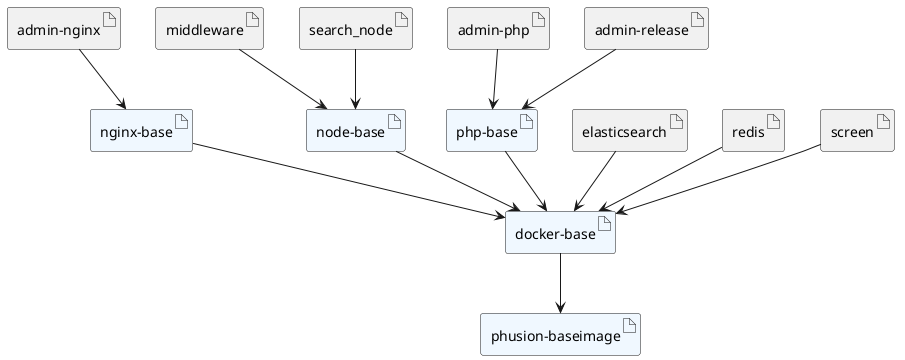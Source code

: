 @startuml

artifact phusion_baseimage as "phusion-baseimage" #AliceBlue
artifact docker_base as "docker-base" #AliceBlue
artifact nginx_base as "nginx-base"  #AliceBlue
artifact node_base as "node-base" #AliceBlue
artifact php_base as "php-base" #AliceBlue
artifact admin_nginx as "admin-nginx"
artifact admin_php as "admin-php"
artifact admin_release as "admin-release"
artifact elasticsearch
artifact middleware
artifact redis
artifact search_node
artifact screen

docker_base --> phusion_baseimage
nginx_base --> docker_base
node_base --> docker_base
php_base --> docker_base

screen --> docker_base
admin_nginx --> nginx_base
admin_php --> php_base
elasticsearch --> docker_base
search_node --> node_base
middleware --> node_base
admin_release --> php_base
redis --> docker_base

@enduml
